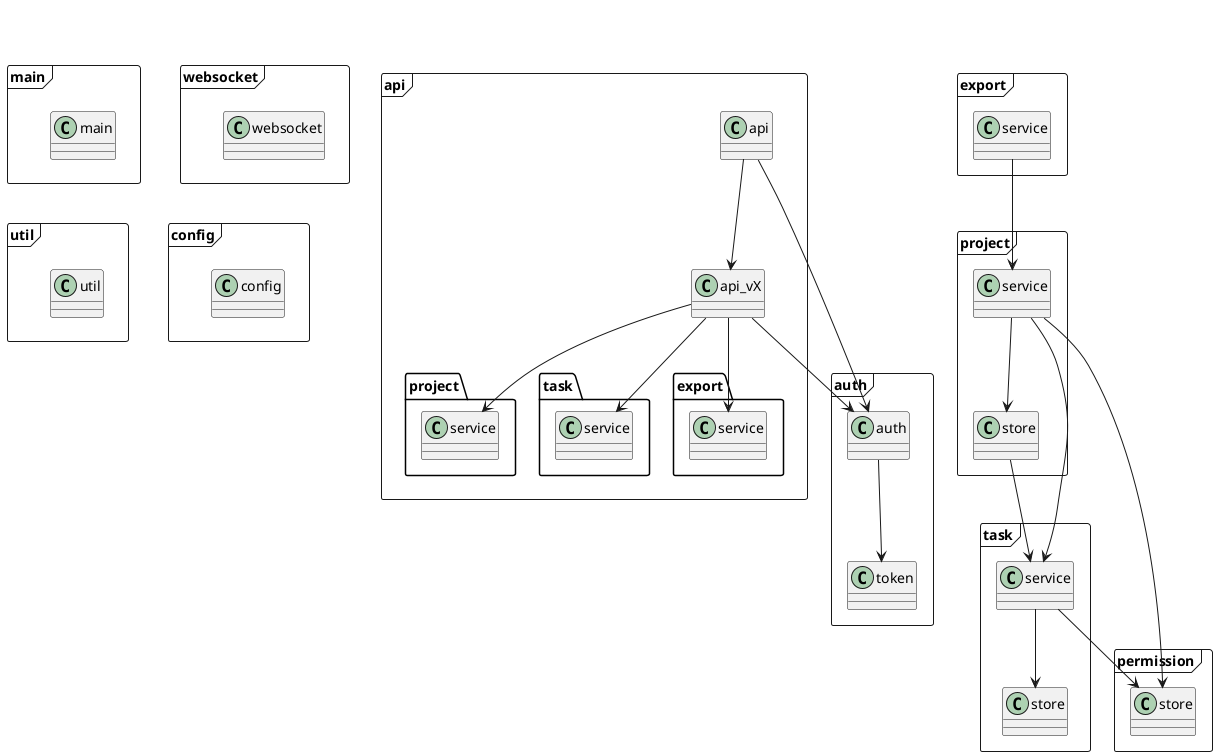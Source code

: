@startuml

package main <<Frame>> {
    class main.main
}

package util <<Frame>> {
    class util.util
}

package config <<Frame>> {
    class config.config
}

package websocket <<Frame>> {
    class websocket.websocket
}

' Alignment:
main -[hidden]down- util
main -[hidden]right- websocket
util -[hidden]right- config

package api <<Frame>> {
    class api.api {
    }
    class api.api_vX {
    }

    api.api --> api.api_vX

    api.api_vX --> project.service
    api.api_vX --> task.service
    api.api_vX --> export.service
}

package auth <<Frame>> {
    class auth.auth {
    }

    class auth.token {
    }

    auth.auth --> auth.token
}

package project <<Frame>> {
    class project.service {
    }

    class project.store {
    }

    project.service --> store
}

package task <<Frame>> {
    class task.service {
    }

    class task.store {
    }

    task.service --> store
}

package export <<Frame>> {
    class export.service{
    }
}

package permission <<Frame>> {
    class permission.store{
    }
}

'main.main --> api.api : Init()
'main.main --> auth.auth : Init()
'main.main --> project : Init()
'main.main --> task : Init()
'main.main --> permission : Init()

api.api --> auth.auth
api.api_vX --> auth.auth

task.service --> permission.store

project.service --> task.service
project.service --> permission.store
project.store --> task.service

export.service --> project.service

@enduml